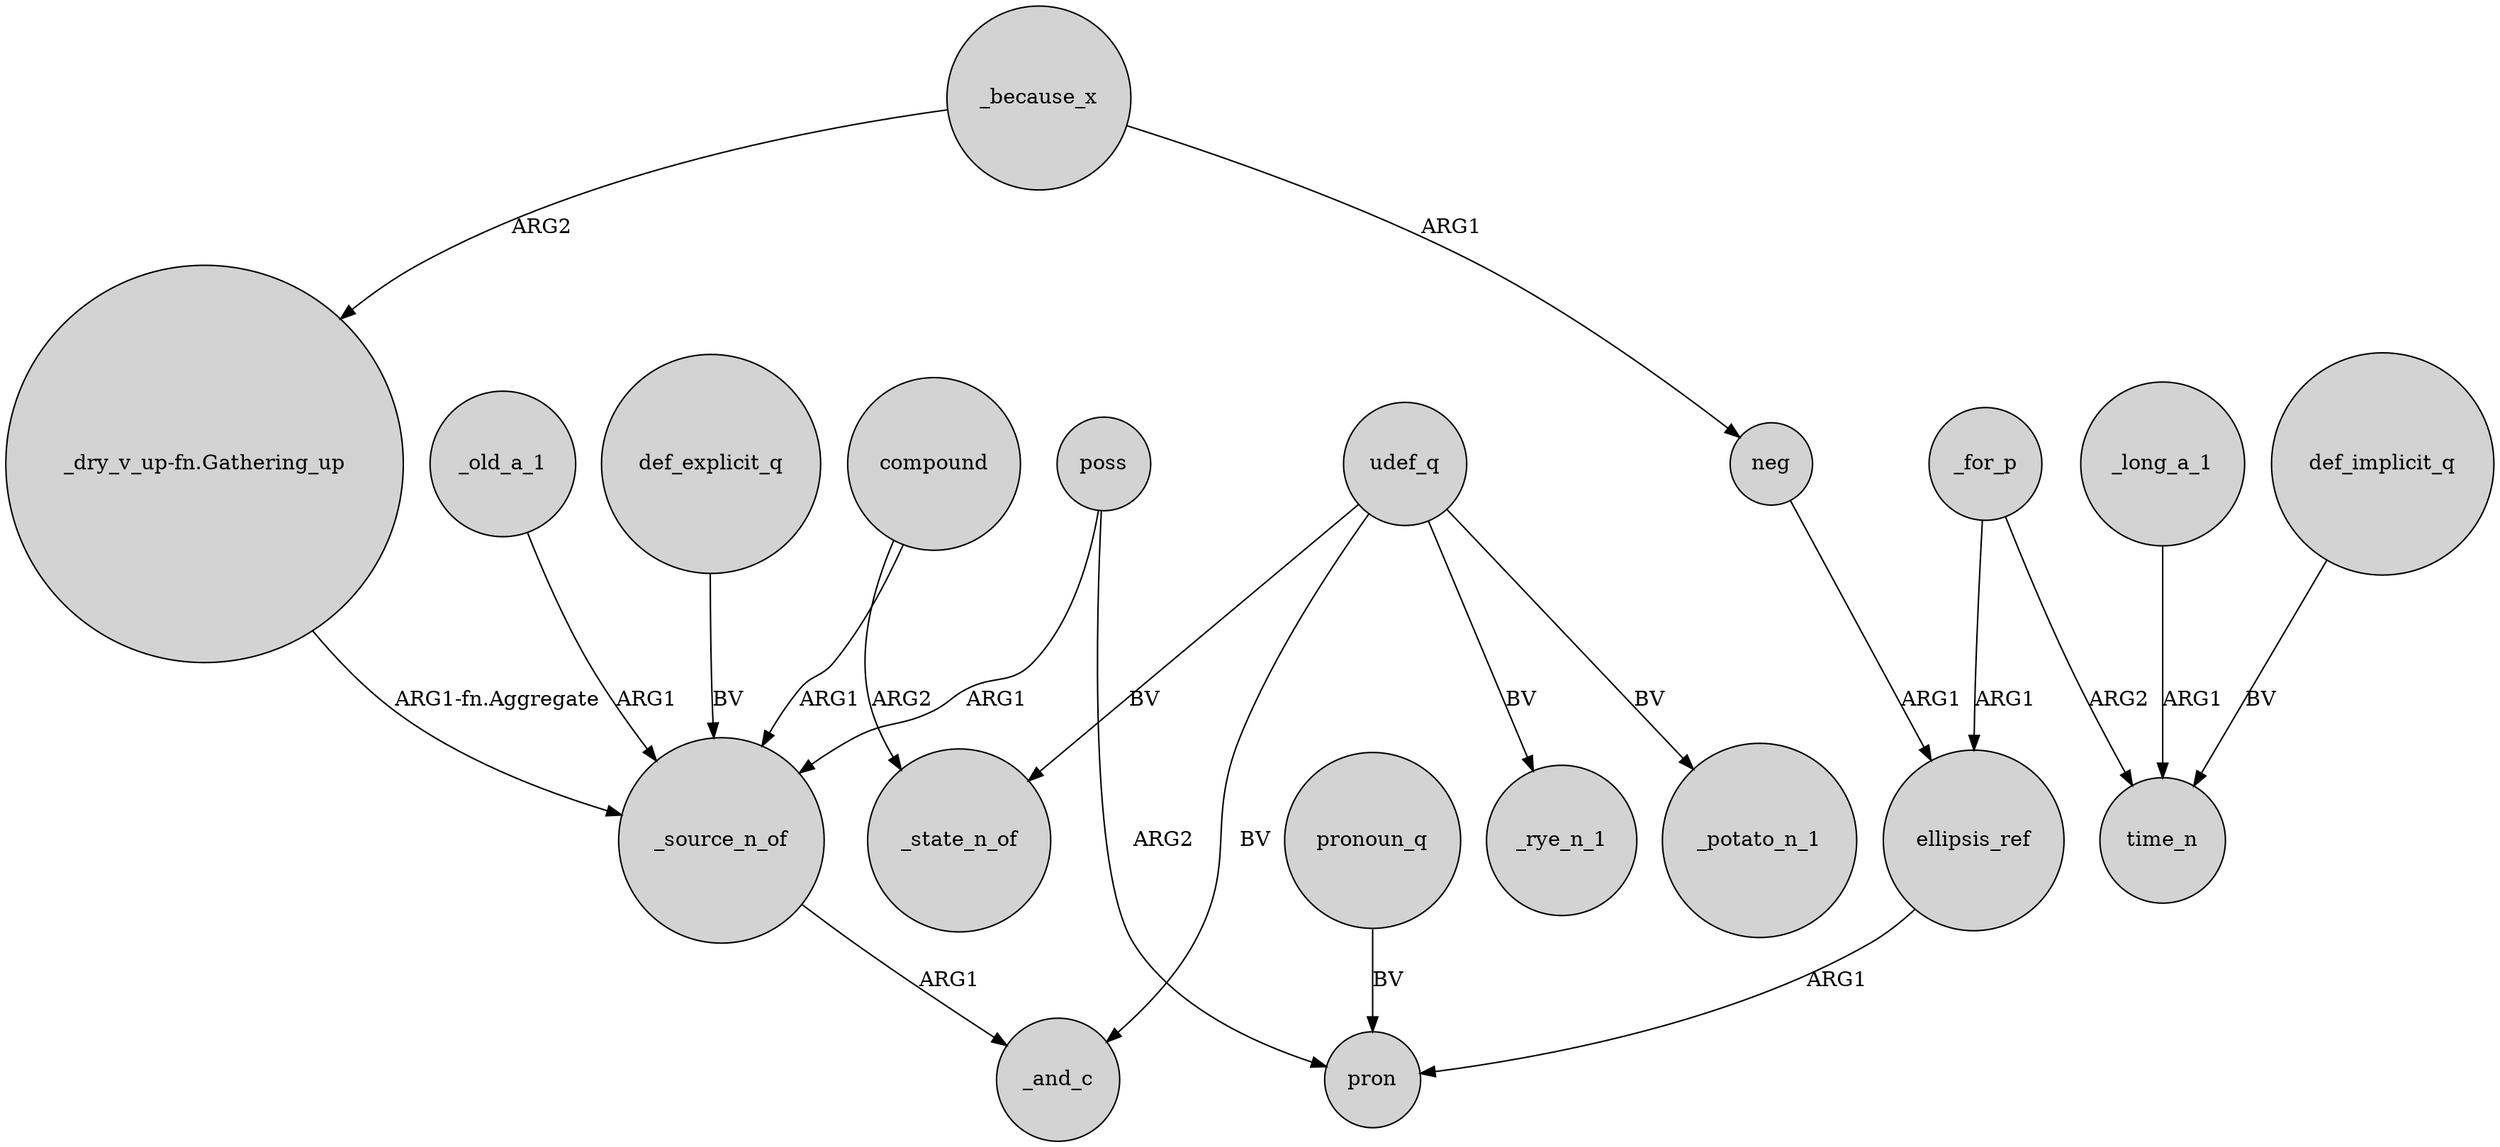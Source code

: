digraph {
	node [shape=circle style=filled]
	"_dry_v_up-fn.Gathering_up" -> _source_n_of [label="ARG1-fn.Aggregate"]
	_for_p -> time_n [label=ARG2]
	poss -> _source_n_of [label=ARG1]
	neg -> ellipsis_ref [label=ARG1]
	_because_x -> "_dry_v_up-fn.Gathering_up" [label=ARG2]
	_because_x -> neg [label=ARG1]
	def_explicit_q -> _source_n_of [label=BV]
	udef_q -> _and_c [label=BV]
	_for_p -> ellipsis_ref [label=ARG1]
	ellipsis_ref -> pron [label=ARG1]
	udef_q -> _state_n_of [label=BV]
	pronoun_q -> pron [label=BV]
	poss -> pron [label=ARG2]
	udef_q -> _rye_n_1 [label=BV]
	compound -> _source_n_of [label=ARG1]
	_long_a_1 -> time_n [label=ARG1]
	_source_n_of -> _and_c [label=ARG1]
	compound -> _state_n_of [label=ARG2]
	udef_q -> _potato_n_1 [label=BV]
	def_implicit_q -> time_n [label=BV]
	_old_a_1 -> _source_n_of [label=ARG1]
}

